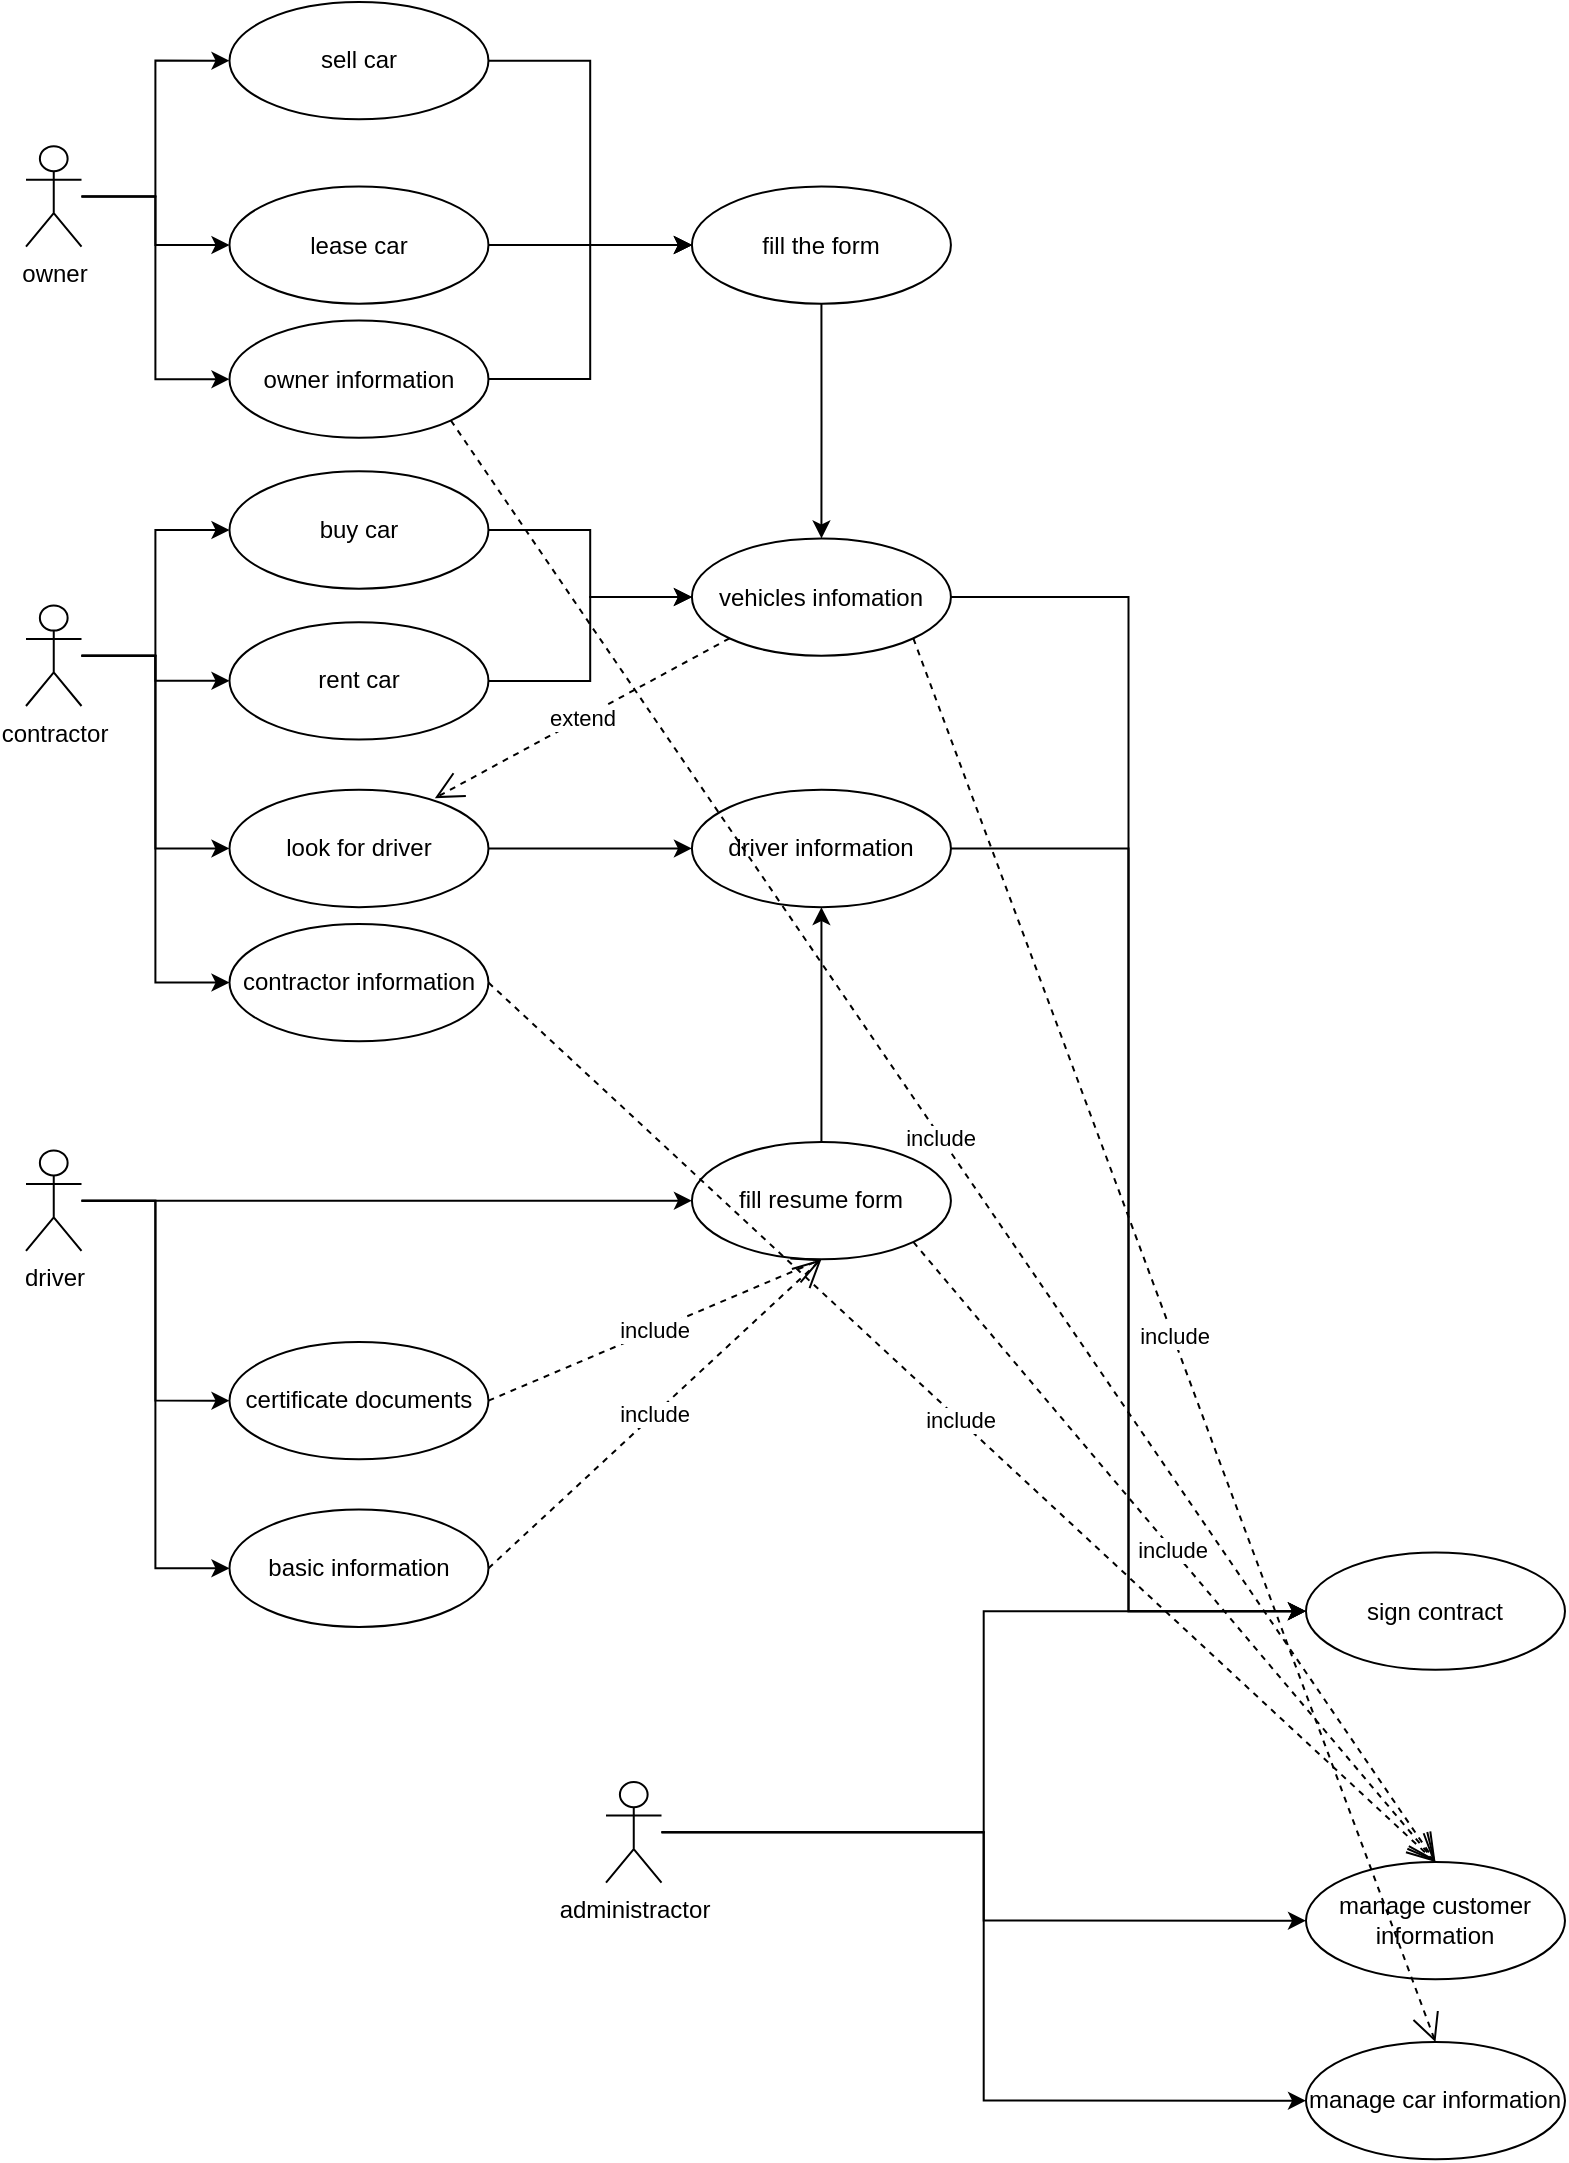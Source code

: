 <mxfile version="24.7.16">
  <diagram name="第 1 页" id="jKBijB-TGd0o7wkYTbJE">
    <mxGraphModel dx="936" dy="1719" grid="1" gridSize="10" guides="1" tooltips="1" connect="1" arrows="1" fold="1" page="1" pageScale="1" pageWidth="827" pageHeight="1169" math="0" shadow="0">
      <root>
        <mxCell id="0" />
        <mxCell id="1" parent="0" />
        <mxCell id="pu-6GMkzlCm6h0xRNTYU-23" style="edgeStyle=orthogonalEdgeStyle;rounded=0;orthogonalLoop=1;jettySize=auto;html=1;entryX=0;entryY=0.5;entryDx=0;entryDy=0;" parent="1" source="pu-6GMkzlCm6h0xRNTYU-18" target="pu-6GMkzlCm6h0xRNTYU-22" edge="1">
          <mxGeometry relative="1" as="geometry" />
        </mxCell>
        <mxCell id="pu-6GMkzlCm6h0xRNTYU-31" style="edgeStyle=orthogonalEdgeStyle;rounded=0;orthogonalLoop=1;jettySize=auto;html=1;entryX=0;entryY=0.5;entryDx=0;entryDy=0;" parent="1" source="pu-6GMkzlCm6h0xRNTYU-18" target="pu-6GMkzlCm6h0xRNTYU-30" edge="1">
          <mxGeometry relative="1" as="geometry" />
        </mxCell>
        <mxCell id="XXyZoifeKM0miQayfrFq-16" style="edgeStyle=orthogonalEdgeStyle;rounded=0;orthogonalLoop=1;jettySize=auto;html=1;entryX=0;entryY=0.5;entryDx=0;entryDy=0;" edge="1" parent="1" source="pu-6GMkzlCm6h0xRNTYU-18" target="XXyZoifeKM0miQayfrFq-14">
          <mxGeometry relative="1" as="geometry" />
        </mxCell>
        <mxCell id="pu-6GMkzlCm6h0xRNTYU-18" value="contractor&lt;div&gt;&lt;br&gt;&lt;/div&gt;" style="shape=umlActor;verticalLabelPosition=bottom;verticalAlign=top;html=1;" parent="1" vertex="1">
          <mxGeometry x="40" y="-838.286" width="27.748" height="50.286" as="geometry" />
        </mxCell>
        <mxCell id="pu-6GMkzlCm6h0xRNTYU-56" style="edgeStyle=orthogonalEdgeStyle;rounded=0;orthogonalLoop=1;jettySize=auto;html=1;entryX=0;entryY=0.5;entryDx=0;entryDy=0;" parent="1" source="pu-6GMkzlCm6h0xRNTYU-20" target="pu-6GMkzlCm6h0xRNTYU-48" edge="1">
          <mxGeometry relative="1" as="geometry" />
        </mxCell>
        <mxCell id="pu-6GMkzlCm6h0xRNTYU-59" style="edgeStyle=orthogonalEdgeStyle;rounded=0;orthogonalLoop=1;jettySize=auto;html=1;entryX=0;entryY=0.5;entryDx=0;entryDy=0;" parent="1" source="pu-6GMkzlCm6h0xRNTYU-20" target="pu-6GMkzlCm6h0xRNTYU-57" edge="1">
          <mxGeometry relative="1" as="geometry" />
        </mxCell>
        <mxCell id="pu-6GMkzlCm6h0xRNTYU-60" style="edgeStyle=orthogonalEdgeStyle;rounded=0;orthogonalLoop=1;jettySize=auto;html=1;entryX=0;entryY=0.5;entryDx=0;entryDy=0;" parent="1" source="pu-6GMkzlCm6h0xRNTYU-20" target="pu-6GMkzlCm6h0xRNTYU-58" edge="1">
          <mxGeometry relative="1" as="geometry" />
        </mxCell>
        <mxCell id="pu-6GMkzlCm6h0xRNTYU-20" value="driver" style="shape=umlActor;verticalLabelPosition=bottom;verticalAlign=top;html=1;" parent="1" vertex="1">
          <mxGeometry x="40" y="-565.81" width="27.748" height="50.286" as="geometry" />
        </mxCell>
        <mxCell id="pu-6GMkzlCm6h0xRNTYU-39" style="edgeStyle=orthogonalEdgeStyle;rounded=0;orthogonalLoop=1;jettySize=auto;html=1;entryX=0;entryY=0.5;entryDx=0;entryDy=0;" parent="1" source="pu-6GMkzlCm6h0xRNTYU-22" target="pu-6GMkzlCm6h0xRNTYU-38" edge="1">
          <mxGeometry relative="1" as="geometry" />
        </mxCell>
        <mxCell id="pu-6GMkzlCm6h0xRNTYU-22" value="&lt;div title=&quot;Page 1&quot; class=&quot;page&quot;&gt;look for&lt;span style=&quot;background-color: initial;&quot;&gt;&amp;nbsp;driver&lt;/span&gt;&lt;/div&gt;" style="ellipse;whiteSpace=wrap;html=1;" parent="1" vertex="1">
          <mxGeometry x="141.741" y="-746.095" width="129.489" height="58.667" as="geometry" />
        </mxCell>
        <mxCell id="pu-6GMkzlCm6h0xRNTYU-33" style="edgeStyle=orthogonalEdgeStyle;rounded=0;orthogonalLoop=1;jettySize=auto;html=1;entryX=0;entryY=0.5;entryDx=0;entryDy=0;" parent="1" source="pu-6GMkzlCm6h0xRNTYU-24" target="pu-6GMkzlCm6h0xRNTYU-28" edge="1">
          <mxGeometry relative="1" as="geometry" />
        </mxCell>
        <mxCell id="pu-6GMkzlCm6h0xRNTYU-24" value="buy car" style="ellipse;whiteSpace=wrap;html=1;" parent="1" vertex="1">
          <mxGeometry x="141.741" y="-905.333" width="129.489" height="58.667" as="geometry" />
        </mxCell>
        <mxCell id="pu-6GMkzlCm6h0xRNTYU-25" style="edgeStyle=orthogonalEdgeStyle;rounded=0;orthogonalLoop=1;jettySize=auto;html=1;entryX=0;entryY=0.5;entryDx=0;entryDy=0;" parent="1" source="pu-6GMkzlCm6h0xRNTYU-18" target="pu-6GMkzlCm6h0xRNTYU-24" edge="1">
          <mxGeometry relative="1" as="geometry" />
        </mxCell>
        <mxCell id="pu-6GMkzlCm6h0xRNTYU-40" style="edgeStyle=orthogonalEdgeStyle;rounded=0;orthogonalLoop=1;jettySize=auto;html=1;entryX=0;entryY=0.5;entryDx=0;entryDy=0;" parent="1" source="pu-6GMkzlCm6h0xRNTYU-28" target="pu-6GMkzlCm6h0xRNTYU-36" edge="1">
          <mxGeometry relative="1" as="geometry" />
        </mxCell>
        <mxCell id="pu-6GMkzlCm6h0xRNTYU-28" value="vehicles infomation" style="ellipse;whiteSpace=wrap;html=1;" parent="1" vertex="1">
          <mxGeometry x="372.971" y="-871.81" width="129.489" height="58.667" as="geometry" />
        </mxCell>
        <mxCell id="pu-6GMkzlCm6h0xRNTYU-43" style="edgeStyle=orthogonalEdgeStyle;rounded=0;orthogonalLoop=1;jettySize=auto;html=1;entryX=0;entryY=0.5;entryDx=0;entryDy=0;" parent="1" source="pu-6GMkzlCm6h0xRNTYU-30" target="pu-6GMkzlCm6h0xRNTYU-28" edge="1">
          <mxGeometry relative="1" as="geometry" />
        </mxCell>
        <mxCell id="pu-6GMkzlCm6h0xRNTYU-30" value="rent car" style="ellipse;whiteSpace=wrap;html=1;" parent="1" vertex="1">
          <mxGeometry x="141.741" y="-829.905" width="129.489" height="58.667" as="geometry" />
        </mxCell>
        <mxCell id="pu-6GMkzlCm6h0xRNTYU-36" value="sign contract" style="ellipse;whiteSpace=wrap;html=1;" parent="1" vertex="1">
          <mxGeometry x="680.001" y="-364.762" width="129.489" height="58.667" as="geometry" />
        </mxCell>
        <mxCell id="pu-6GMkzlCm6h0xRNTYU-42" style="edgeStyle=orthogonalEdgeStyle;rounded=0;orthogonalLoop=1;jettySize=auto;html=1;entryX=0;entryY=0.5;entryDx=0;entryDy=0;" parent="1" source="pu-6GMkzlCm6h0xRNTYU-38" target="pu-6GMkzlCm6h0xRNTYU-36" edge="1">
          <mxGeometry relative="1" as="geometry" />
        </mxCell>
        <mxCell id="pu-6GMkzlCm6h0xRNTYU-38" value="driver information" style="ellipse;whiteSpace=wrap;html=1;" parent="1" vertex="1">
          <mxGeometry x="372.971" y="-746.095" width="129.489" height="58.667" as="geometry" />
        </mxCell>
        <mxCell id="XXyZoifeKM0miQayfrFq-1" style="edgeStyle=orthogonalEdgeStyle;rounded=0;orthogonalLoop=1;jettySize=auto;html=1;entryX=0.5;entryY=1;entryDx=0;entryDy=0;" edge="1" parent="1" source="pu-6GMkzlCm6h0xRNTYU-48" target="pu-6GMkzlCm6h0xRNTYU-38">
          <mxGeometry relative="1" as="geometry" />
        </mxCell>
        <mxCell id="pu-6GMkzlCm6h0xRNTYU-48" value="fill resume form" style="ellipse;whiteSpace=wrap;html=1;" parent="1" vertex="1">
          <mxGeometry x="372.971" y="-570.004" width="129.489" height="58.667" as="geometry" />
        </mxCell>
        <mxCell id="pu-6GMkzlCm6h0xRNTYU-49" style="edgeStyle=orthogonalEdgeStyle;rounded=0;orthogonalLoop=1;jettySize=auto;html=1;entryX=0;entryY=0.5;entryDx=0;entryDy=0;" parent="1" source="pu-6GMkzlCm6h0xRNTYU-51" target="pu-6GMkzlCm6h0xRNTYU-52" edge="1">
          <mxGeometry relative="1" as="geometry" />
        </mxCell>
        <mxCell id="pu-6GMkzlCm6h0xRNTYU-50" style="edgeStyle=orthogonalEdgeStyle;rounded=0;orthogonalLoop=1;jettySize=auto;html=1;entryX=0;entryY=0.5;entryDx=0;entryDy=0;" parent="1" source="pu-6GMkzlCm6h0xRNTYU-51" target="pu-6GMkzlCm6h0xRNTYU-53" edge="1">
          <mxGeometry relative="1" as="geometry" />
        </mxCell>
        <mxCell id="XXyZoifeKM0miQayfrFq-12" style="edgeStyle=orthogonalEdgeStyle;rounded=0;orthogonalLoop=1;jettySize=auto;html=1;entryX=0;entryY=0.5;entryDx=0;entryDy=0;" edge="1" parent="1" source="pu-6GMkzlCm6h0xRNTYU-51" target="XXyZoifeKM0miQayfrFq-11">
          <mxGeometry relative="1" as="geometry" />
        </mxCell>
        <mxCell id="pu-6GMkzlCm6h0xRNTYU-51" value="owner" style="shape=umlActor;verticalLabelPosition=bottom;verticalAlign=top;html=1;" parent="1" vertex="1">
          <mxGeometry x="40" y="-1067.924" width="27.748" height="50.286" as="geometry" />
        </mxCell>
        <mxCell id="XXyZoifeKM0miQayfrFq-3" style="edgeStyle=orthogonalEdgeStyle;rounded=0;orthogonalLoop=1;jettySize=auto;html=1;entryX=0;entryY=0.5;entryDx=0;entryDy=0;" edge="1" parent="1" source="pu-6GMkzlCm6h0xRNTYU-52" target="XXyZoifeKM0miQayfrFq-2">
          <mxGeometry relative="1" as="geometry" />
        </mxCell>
        <mxCell id="pu-6GMkzlCm6h0xRNTYU-52" value="sell car" style="ellipse;whiteSpace=wrap;html=1;" parent="1" vertex="1">
          <mxGeometry x="141.741" y="-1140" width="129.489" height="58.667" as="geometry" />
        </mxCell>
        <mxCell id="XXyZoifeKM0miQayfrFq-4" style="edgeStyle=orthogonalEdgeStyle;rounded=0;orthogonalLoop=1;jettySize=auto;html=1;entryX=0;entryY=0.5;entryDx=0;entryDy=0;" edge="1" parent="1" source="pu-6GMkzlCm6h0xRNTYU-53" target="XXyZoifeKM0miQayfrFq-2">
          <mxGeometry relative="1" as="geometry" />
        </mxCell>
        <mxCell id="pu-6GMkzlCm6h0xRNTYU-53" value="lease car" style="ellipse;whiteSpace=wrap;html=1;" parent="1" vertex="1">
          <mxGeometry x="141.741" y="-1047.81" width="129.489" height="58.667" as="geometry" />
        </mxCell>
        <mxCell id="pu-6GMkzlCm6h0xRNTYU-57" value="certificate documents" style="ellipse;whiteSpace=wrap;html=1;" parent="1" vertex="1">
          <mxGeometry x="141.741" y="-470.003" width="129.489" height="58.667" as="geometry" />
        </mxCell>
        <mxCell id="pu-6GMkzlCm6h0xRNTYU-58" value="basic information" style="ellipse;whiteSpace=wrap;html=1;" parent="1" vertex="1">
          <mxGeometry x="141.741" y="-386.194" width="129.489" height="58.667" as="geometry" />
        </mxCell>
        <mxCell id="pu-6GMkzlCm6h0xRNTYU-61" value="include" style="endArrow=open;endSize=12;dashed=1;html=1;rounded=0;exitX=1;exitY=0.5;exitDx=0;exitDy=0;entryX=0.5;entryY=1;entryDx=0;entryDy=0;" parent="1" source="pu-6GMkzlCm6h0xRNTYU-57" target="pu-6GMkzlCm6h0xRNTYU-48" edge="1">
          <mxGeometry x="-0.005" width="160" relative="1" as="geometry">
            <mxPoint x="335.974" y="-561.714" as="sourcePoint" />
            <mxPoint x="483.961" y="-561.714" as="targetPoint" />
            <mxPoint as="offset" />
          </mxGeometry>
        </mxCell>
        <mxCell id="pu-6GMkzlCm6h0xRNTYU-63" value="include" style="endArrow=open;endSize=12;dashed=1;html=1;rounded=0;exitX=1;exitY=0.5;exitDx=0;exitDy=0;entryX=0.5;entryY=1;entryDx=0;entryDy=0;" parent="1" source="pu-6GMkzlCm6h0xRNTYU-58" target="pu-6GMkzlCm6h0xRNTYU-48" edge="1">
          <mxGeometry x="-0.005" width="160" relative="1" as="geometry">
            <mxPoint x="280.479" y="-515.619" as="sourcePoint" />
            <mxPoint x="409.968" y="-578.476" as="targetPoint" />
            <mxPoint as="offset" />
          </mxGeometry>
        </mxCell>
        <mxCell id="XXyZoifeKM0miQayfrFq-5" style="edgeStyle=orthogonalEdgeStyle;rounded=0;orthogonalLoop=1;jettySize=auto;html=1;entryX=0.5;entryY=0;entryDx=0;entryDy=0;" edge="1" parent="1" source="XXyZoifeKM0miQayfrFq-2" target="pu-6GMkzlCm6h0xRNTYU-28">
          <mxGeometry relative="1" as="geometry" />
        </mxCell>
        <mxCell id="XXyZoifeKM0miQayfrFq-2" value="fill the form" style="ellipse;whiteSpace=wrap;html=1;" vertex="1" parent="1">
          <mxGeometry x="372.971" y="-1047.81" width="129.489" height="58.667" as="geometry" />
        </mxCell>
        <mxCell id="XXyZoifeKM0miQayfrFq-6" value="extend" style="endArrow=open;endSize=12;dashed=1;html=1;rounded=0;exitX=0;exitY=1;exitDx=0;exitDy=0;entryX=0.793;entryY=0.071;entryDx=0;entryDy=0;entryPerimeter=0;" edge="1" parent="1" source="pu-6GMkzlCm6h0xRNTYU-28" target="pu-6GMkzlCm6h0xRNTYU-22">
          <mxGeometry width="160" relative="1" as="geometry">
            <mxPoint x="326.725" y="-796.381" as="sourcePoint" />
            <mxPoint x="474.712" y="-796.381" as="targetPoint" />
          </mxGeometry>
        </mxCell>
        <mxCell id="XXyZoifeKM0miQayfrFq-21" style="edgeStyle=orthogonalEdgeStyle;rounded=0;orthogonalLoop=1;jettySize=auto;html=1;entryX=0;entryY=0.5;entryDx=0;entryDy=0;" edge="1" parent="1" source="XXyZoifeKM0miQayfrFq-7" target="XXyZoifeKM0miQayfrFq-9">
          <mxGeometry relative="1" as="geometry" />
        </mxCell>
        <mxCell id="XXyZoifeKM0miQayfrFq-22" style="edgeStyle=orthogonalEdgeStyle;rounded=0;orthogonalLoop=1;jettySize=auto;html=1;entryX=0;entryY=0.5;entryDx=0;entryDy=0;" edge="1" parent="1" source="XXyZoifeKM0miQayfrFq-7" target="XXyZoifeKM0miQayfrFq-8">
          <mxGeometry relative="1" as="geometry" />
        </mxCell>
        <mxCell id="XXyZoifeKM0miQayfrFq-23" style="edgeStyle=orthogonalEdgeStyle;rounded=0;orthogonalLoop=1;jettySize=auto;html=1;entryX=0;entryY=0.5;entryDx=0;entryDy=0;" edge="1" parent="1" source="XXyZoifeKM0miQayfrFq-7" target="pu-6GMkzlCm6h0xRNTYU-36">
          <mxGeometry relative="1" as="geometry" />
        </mxCell>
        <mxCell id="XXyZoifeKM0miQayfrFq-7" value="administractor" style="shape=umlActor;verticalLabelPosition=bottom;verticalAlign=top;html=1;" vertex="1" parent="1">
          <mxGeometry x="330.004" y="-250.001" width="27.748" height="50.286" as="geometry" />
        </mxCell>
        <mxCell id="XXyZoifeKM0miQayfrFq-8" value="manage car information" style="ellipse;whiteSpace=wrap;html=1;" vertex="1" parent="1">
          <mxGeometry x="680.001" y="-120" width="129.489" height="58.667" as="geometry" />
        </mxCell>
        <mxCell id="XXyZoifeKM0miQayfrFq-9" value="manage customer information" style="ellipse;whiteSpace=wrap;html=1;" vertex="1" parent="1">
          <mxGeometry x="680.001" y="-209.997" width="129.489" height="58.667" as="geometry" />
        </mxCell>
        <mxCell id="XXyZoifeKM0miQayfrFq-24" style="edgeStyle=orthogonalEdgeStyle;rounded=0;orthogonalLoop=1;jettySize=auto;html=1;entryX=0;entryY=0.5;entryDx=0;entryDy=0;" edge="1" parent="1" source="XXyZoifeKM0miQayfrFq-11" target="XXyZoifeKM0miQayfrFq-2">
          <mxGeometry relative="1" as="geometry" />
        </mxCell>
        <mxCell id="XXyZoifeKM0miQayfrFq-11" value="owner information" style="ellipse;whiteSpace=wrap;html=1;" vertex="1" parent="1">
          <mxGeometry x="141.741" y="-980.762" width="129.489" height="58.667" as="geometry" />
        </mxCell>
        <mxCell id="XXyZoifeKM0miQayfrFq-14" value="contractor information" style="ellipse;whiteSpace=wrap;html=1;" vertex="1" parent="1">
          <mxGeometry x="141.741" y="-679.048" width="129.489" height="58.667" as="geometry" />
        </mxCell>
        <mxCell id="XXyZoifeKM0miQayfrFq-17" value="include" style="endArrow=open;endSize=12;dashed=1;html=1;rounded=0;exitX=1;exitY=1;exitDx=0;exitDy=0;entryX=0.5;entryY=0;entryDx=0;entryDy=0;" edge="1" parent="1" source="pu-6GMkzlCm6h0xRNTYU-28" target="XXyZoifeKM0miQayfrFq-8">
          <mxGeometry x="-0.005" width="160" relative="1" as="geometry">
            <mxPoint x="280.479" y="-515.619" as="sourcePoint" />
            <mxPoint x="446.964" y="-578.476" as="targetPoint" />
            <mxPoint as="offset" />
          </mxGeometry>
        </mxCell>
        <mxCell id="XXyZoifeKM0miQayfrFq-18" value="include" style="endArrow=open;endSize=12;dashed=1;html=1;rounded=0;exitX=1;exitY=1;exitDx=0;exitDy=0;entryX=0.5;entryY=0;entryDx=0;entryDy=0;" edge="1" parent="1" source="pu-6GMkzlCm6h0xRNTYU-48" target="XXyZoifeKM0miQayfrFq-9">
          <mxGeometry x="-0.005" width="160" relative="1" as="geometry">
            <mxPoint x="289.728" y="-507.238" as="sourcePoint" />
            <mxPoint x="456.214" y="-570.095" as="targetPoint" />
            <mxPoint as="offset" />
          </mxGeometry>
        </mxCell>
        <mxCell id="XXyZoifeKM0miQayfrFq-19" value="include" style="endArrow=open;endSize=12;dashed=1;html=1;rounded=0;exitX=1;exitY=1;exitDx=0;exitDy=0;entryX=0.5;entryY=0;entryDx=0;entryDy=0;" edge="1" parent="1" source="XXyZoifeKM0miQayfrFq-11" target="XXyZoifeKM0miQayfrFq-9">
          <mxGeometry x="-0.005" width="160" relative="1" as="geometry">
            <mxPoint x="298.977" y="-498.857" as="sourcePoint" />
            <mxPoint x="465.463" y="-561.714" as="targetPoint" />
            <mxPoint as="offset" />
          </mxGeometry>
        </mxCell>
        <mxCell id="XXyZoifeKM0miQayfrFq-20" value="include" style="endArrow=open;endSize=12;dashed=1;html=1;rounded=0;exitX=1;exitY=0.5;exitDx=0;exitDy=0;entryX=0.5;entryY=0;entryDx=0;entryDy=0;" edge="1" parent="1" source="XXyZoifeKM0miQayfrFq-14" target="XXyZoifeKM0miQayfrFq-9">
          <mxGeometry x="-0.005" width="160" relative="1" as="geometry">
            <mxPoint x="308.226" y="-490.476" as="sourcePoint" />
            <mxPoint x="474.712" y="-553.333" as="targetPoint" />
            <mxPoint as="offset" />
          </mxGeometry>
        </mxCell>
      </root>
    </mxGraphModel>
  </diagram>
</mxfile>

